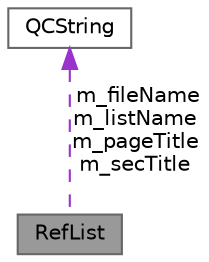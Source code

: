 digraph "RefList"
{
 // INTERACTIVE_SVG=YES
 // LATEX_PDF_SIZE
  bgcolor="transparent";
  edge [fontname=Helvetica,fontsize=10,labelfontname=Helvetica,labelfontsize=10];
  node [fontname=Helvetica,fontsize=10,shape=box,height=0.2,width=0.4];
  Node1 [label="RefList",height=0.2,width=0.4,color="gray40", fillcolor="grey60", style="filled", fontcolor="black",tooltip="List of cross-referenced items."];
  Node2 -> Node1 [dir="back",color="darkorchid3",style="dashed",label=" m_fileName\nm_listName\nm_pageTitle\nm_secTitle" ];
  Node2 [label="QCString",height=0.2,width=0.4,color="gray40", fillcolor="white", style="filled",URL="$d9/d45/class_q_c_string.html",tooltip="This is an alternative implementation of QCString."];
}
